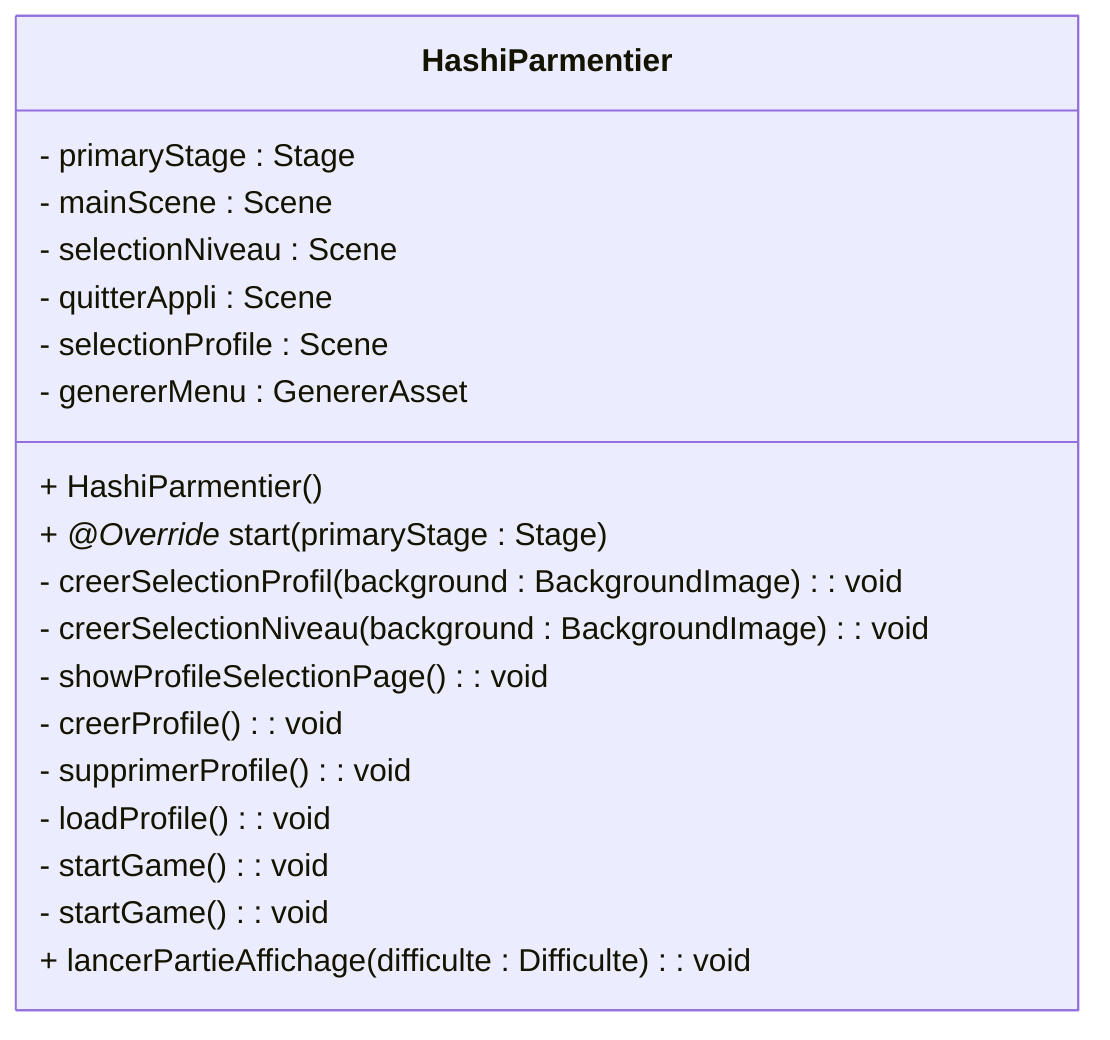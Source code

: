 classDiagram
direction TB
    class HashiParmentier{
        - primaryStage : Stage
        - mainScene : Scene
        - selectionNiveau : Scene
        - quitterAppli : Scene
        - selectionProfile : Scene
        - genererMenu : GenererAsset
        + HashiParmentier()
        + *@Override* start(primaryStage : Stage)
        - creerSelectionProfil(background : BackgroundImage) : void
        - creerSelectionNiveau(background : BackgroundImage) : void
        - showProfileSelectionPage() : void
        - creerProfile() : void
        - supprimerProfile() : void
        - loadProfile() : void
        - startGame() : void
        - startGame() : void
        + lancerPartieAffichage(difficulte : Difficulte) : void

    }